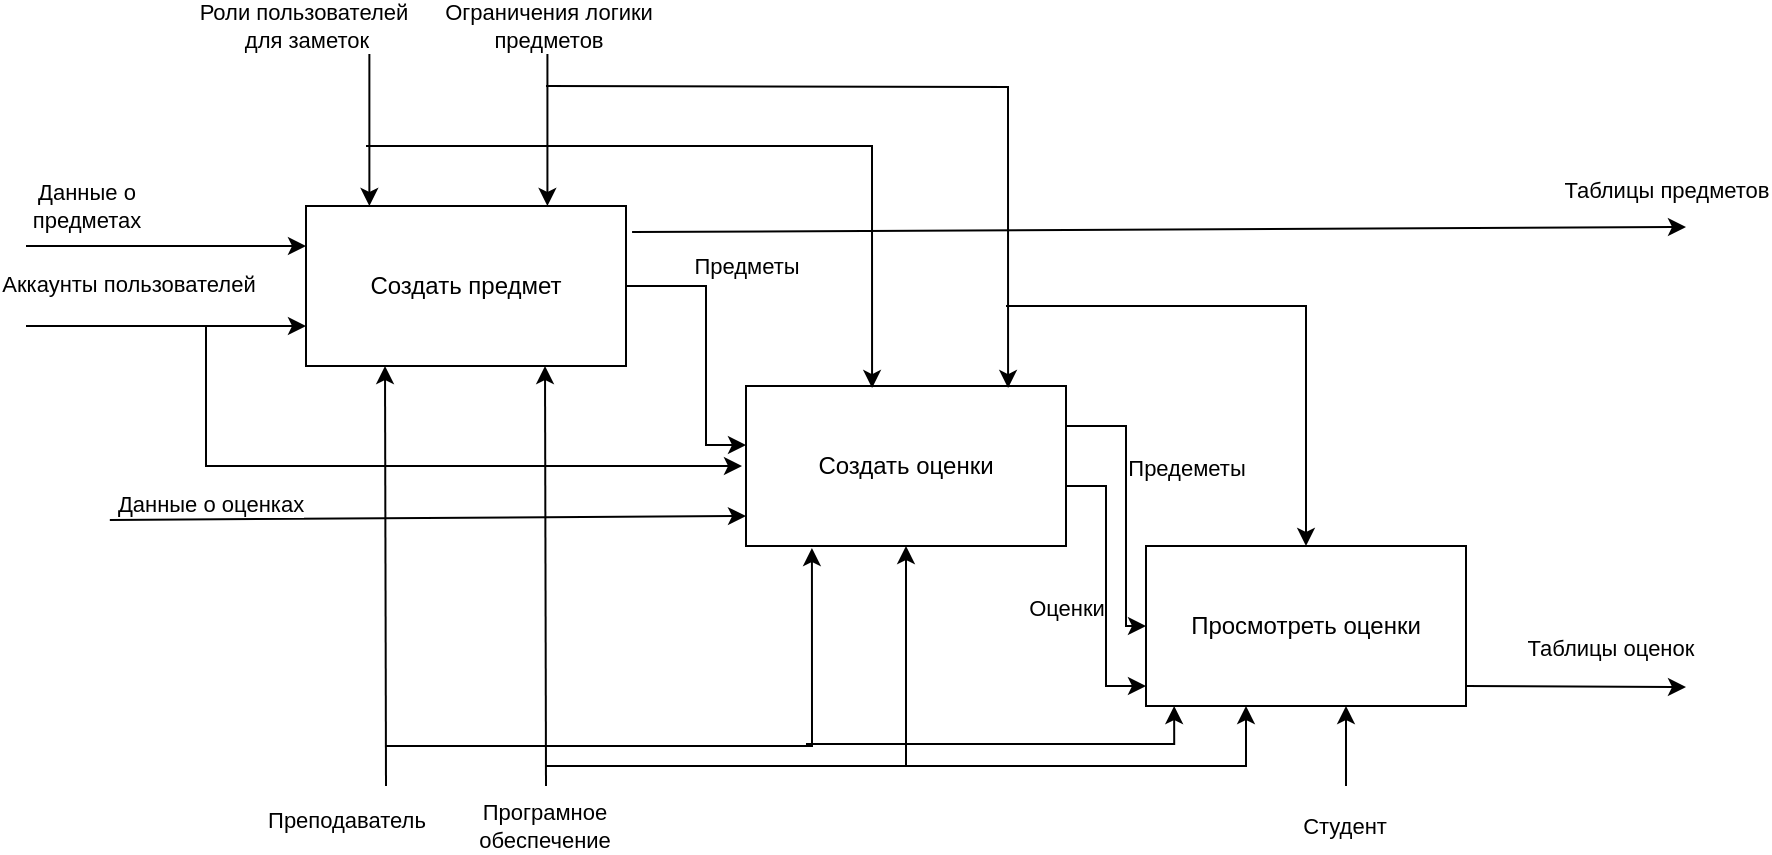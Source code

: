 <mxfile version="18.0.1" type="device"><diagram id="fAHvABZ0EM4rV_V7_U4Q" name="Page-1"><mxGraphModel dx="2202" dy="857" grid="1" gridSize="10" guides="1" tooltips="1" connect="1" arrows="1" fold="1" page="1" pageScale="1" pageWidth="1100" pageHeight="850" math="0" shadow="0"><root><mxCell id="0"/><mxCell id="1" parent="0"/><mxCell id="ST1EAoMBrcfzbudsEvQb-1" value="Создать оценки" style="rounded=0;whiteSpace=wrap;html=1;" parent="1" vertex="1"><mxGeometry x="360" y="360" width="160" height="80" as="geometry"/></mxCell><mxCell id="ST1EAoMBrcfzbudsEvQb-2" value="Просмотреть оценки" style="rounded=0;whiteSpace=wrap;html=1;" parent="1" vertex="1"><mxGeometry x="560" y="440" width="160" height="80" as="geometry"/></mxCell><mxCell id="ST1EAoMBrcfzbudsEvQb-3" value="" style="endArrow=classic;html=1;rounded=0;" parent="1" edge="1"><mxGeometry width="50" height="50" relative="1" as="geometry"><mxPoint x="171.69" y="190" as="sourcePoint"/><mxPoint x="171.69" y="270" as="targetPoint"/><Array as="points"><mxPoint x="170.71" y="190"/></Array></mxGeometry></mxCell><mxCell id="ST1EAoMBrcfzbudsEvQb-4" value="Роли пользователей&amp;nbsp;&lt;br&gt;для заметок" style="edgeLabel;html=1;align=center;verticalAlign=middle;resizable=0;points=[];" parent="ST1EAoMBrcfzbudsEvQb-3" vertex="1" connectable="0"><mxGeometry x="-0.391" y="1" relative="1" as="geometry"><mxPoint x="-32" y="-34" as="offset"/></mxGeometry></mxCell><mxCell id="ST1EAoMBrcfzbudsEvQb-5" value="" style="endArrow=classic;html=1;rounded=0;entryX=0.25;entryY=0;entryDx=0;entryDy=0;" parent="1" edge="1"><mxGeometry width="50" height="50" relative="1" as="geometry"><mxPoint x="260.71" y="190" as="sourcePoint"/><mxPoint x="260.71" y="270" as="targetPoint"/></mxGeometry></mxCell><mxCell id="ST1EAoMBrcfzbudsEvQb-6" value="Ограничения логики &lt;br&gt;предметов" style="edgeLabel;html=1;align=center;verticalAlign=middle;resizable=0;points=[];" parent="ST1EAoMBrcfzbudsEvQb-5" vertex="1" connectable="0"><mxGeometry x="-0.147" y="-2" relative="1" as="geometry"><mxPoint x="2" y="-44" as="offset"/></mxGeometry></mxCell><mxCell id="ST1EAoMBrcfzbudsEvQb-7" value="" style="endArrow=classic;html=1;rounded=0;entryX=0.5;entryY=0;entryDx=0;entryDy=0;edgeStyle=orthogonalEdgeStyle;" parent="1" target="ST1EAoMBrcfzbudsEvQb-2" edge="1"><mxGeometry width="50" height="50" relative="1" as="geometry"><mxPoint x="490" y="320" as="sourcePoint"/><mxPoint x="750" y="350" as="targetPoint"/><Array as="points"><mxPoint x="490" y="320"/><mxPoint x="640" y="320"/></Array></mxGeometry></mxCell><mxCell id="ST1EAoMBrcfzbudsEvQb-8" value="" style="endArrow=classic;html=1;rounded=0;entryX=0;entryY=0.5;entryDx=0;entryDy=0;exitX=1;exitY=0.5;exitDx=0;exitDy=0;edgeStyle=orthogonalEdgeStyle;" parent="1" source="mo6A66UwPAiBvvobN3tK-1" edge="1"><mxGeometry width="50" height="50" relative="1" as="geometry"><mxPoint x="220" y="389.5" as="sourcePoint"/><mxPoint x="360" y="389.5" as="targetPoint"/><Array as="points"><mxPoint x="340" y="310"/><mxPoint x="340" y="390"/></Array></mxGeometry></mxCell><mxCell id="ST1EAoMBrcfzbudsEvQb-9" value="Предметы" style="edgeLabel;html=1;align=center;verticalAlign=middle;resizable=0;points=[];" parent="ST1EAoMBrcfzbudsEvQb-8" vertex="1" connectable="0"><mxGeometry x="-0.829" y="-1" relative="1" as="geometry"><mxPoint x="48" y="-11" as="offset"/></mxGeometry></mxCell><mxCell id="ST1EAoMBrcfzbudsEvQb-10" value="" style="endArrow=classic;html=1;rounded=0;entryX=0.25;entryY=1;entryDx=0;entryDy=0;" parent="1" edge="1"><mxGeometry width="50" height="50" relative="1" as="geometry"><mxPoint x="180" y="560" as="sourcePoint"/><mxPoint x="179.5" y="350" as="targetPoint"/></mxGeometry></mxCell><mxCell id="ST1EAoMBrcfzbudsEvQb-11" value="Преподаватель" style="edgeLabel;html=1;align=center;verticalAlign=middle;resizable=0;points=[];" parent="ST1EAoMBrcfzbudsEvQb-10" vertex="1" connectable="0"><mxGeometry x="-0.32" y="1" relative="1" as="geometry"><mxPoint x="-19" y="88" as="offset"/></mxGeometry></mxCell><mxCell id="ST1EAoMBrcfzbudsEvQb-12" value="Програмное&lt;br&gt;обеспечение" style="endArrow=classic;html=1;rounded=0;entryX=0.75;entryY=1;entryDx=0;entryDy=0;" parent="1" edge="1"><mxGeometry x="-1" y="20" width="50" height="50" relative="1" as="geometry"><mxPoint x="260" y="560" as="sourcePoint"/><mxPoint x="259.5" y="350" as="targetPoint"/><mxPoint x="19" y="20" as="offset"/></mxGeometry></mxCell><mxCell id="ST1EAoMBrcfzbudsEvQb-13" value="" style="endArrow=classic;html=1;rounded=0;edgeStyle=orthogonalEdgeStyle;" parent="1" target="ST1EAoMBrcfzbudsEvQb-1" edge="1"><mxGeometry width="50" height="50" relative="1" as="geometry"><mxPoint x="260" y="550" as="sourcePoint"/><mxPoint x="750" y="350" as="targetPoint"/><Array as="points"><mxPoint x="440" y="550"/></Array></mxGeometry></mxCell><mxCell id="ST1EAoMBrcfzbudsEvQb-14" value="" style="endArrow=classic;html=1;rounded=0;entryX=0.206;entryY=1.013;entryDx=0;entryDy=0;edgeStyle=orthogonalEdgeStyle;entryPerimeter=0;" parent="1" target="ST1EAoMBrcfzbudsEvQb-1" edge="1"><mxGeometry width="50" height="50" relative="1" as="geometry"><mxPoint x="180" y="540" as="sourcePoint"/><mxPoint x="750" y="350" as="targetPoint"/><Array as="points"><mxPoint x="393" y="540"/></Array></mxGeometry></mxCell><mxCell id="ST1EAoMBrcfzbudsEvQb-15" value="" style="endArrow=classic;html=1;rounded=0;exitX=1.019;exitY=0.163;exitDx=0;exitDy=0;exitPerimeter=0;" parent="1" source="mo6A66UwPAiBvvobN3tK-1" edge="1"><mxGeometry width="50" height="50" relative="1" as="geometry"><mxPoint x="720" y="280.0" as="sourcePoint"/><mxPoint x="830" y="280.5" as="targetPoint"/></mxGeometry></mxCell><mxCell id="ST1EAoMBrcfzbudsEvQb-16" value="Таблицы предметов" style="edgeLabel;html=1;align=center;verticalAlign=middle;resizable=0;points=[];" parent="ST1EAoMBrcfzbudsEvQb-15" vertex="1" connectable="0"><mxGeometry x="0.2" y="1" relative="1" as="geometry"><mxPoint x="201" y="-19" as="offset"/></mxGeometry></mxCell><mxCell id="ST1EAoMBrcfzbudsEvQb-17" value="" style="endArrow=classic;html=1;rounded=0;exitX=1;exitY=0.5;exitDx=0;exitDy=0;entryX=0;entryY=0.5;entryDx=0;entryDy=0;edgeStyle=orthogonalEdgeStyle;" parent="1" source="ST1EAoMBrcfzbudsEvQb-1" target="ST1EAoMBrcfzbudsEvQb-2" edge="1"><mxGeometry width="50" height="50" relative="1" as="geometry"><mxPoint x="700" y="400" as="sourcePoint"/><mxPoint x="750" y="350" as="targetPoint"/><Array as="points"><mxPoint x="520" y="380"/><mxPoint x="550" y="380"/><mxPoint x="550" y="480"/></Array></mxGeometry></mxCell><mxCell id="ST1EAoMBrcfzbudsEvQb-18" value="Оценки" style="edgeLabel;html=1;align=center;verticalAlign=middle;resizable=0;points=[];" parent="ST1EAoMBrcfzbudsEvQb-17" vertex="1" connectable="0"><mxGeometry x="-0.283" y="-2" relative="1" as="geometry"><mxPoint x="-28" y="83" as="offset"/></mxGeometry></mxCell><mxCell id="mo6A66UwPAiBvvobN3tK-1" value="Создать предмет" style="rounded=0;whiteSpace=wrap;html=1;" parent="1" vertex="1"><mxGeometry x="140" y="270" width="160" height="80" as="geometry"/></mxCell><mxCell id="mo6A66UwPAiBvvobN3tK-5" value="" style="endArrow=classic;html=1;rounded=0;edgeStyle=orthogonalEdgeStyle;entryX=0.819;entryY=0.013;entryDx=0;entryDy=0;entryPerimeter=0;" parent="1" target="ST1EAoMBrcfzbudsEvQb-1" edge="1"><mxGeometry width="50" height="50" relative="1" as="geometry"><mxPoint x="260" y="210" as="sourcePoint"/><mxPoint x="390" y="210" as="targetPoint"/></mxGeometry></mxCell><mxCell id="mo6A66UwPAiBvvobN3tK-7" value="" style="endArrow=classic;html=1;rounded=0;edgeStyle=orthogonalEdgeStyle;entryX=0.394;entryY=0.013;entryDx=0;entryDy=0;entryPerimeter=0;" parent="1" target="ST1EAoMBrcfzbudsEvQb-1" edge="1"><mxGeometry width="50" height="50" relative="1" as="geometry"><mxPoint x="170" y="240" as="sourcePoint"/><mxPoint x="420" y="220" as="targetPoint"/><Array as="points"><mxPoint x="210" y="240"/><mxPoint x="423" y="240"/></Array></mxGeometry></mxCell><mxCell id="mo6A66UwPAiBvvobN3tK-33" value="" style="endArrow=classic;html=1;rounded=0;exitX=1;exitY=0.5;exitDx=0;exitDy=0;entryX=0;entryY=0.5;entryDx=0;entryDy=0;edgeStyle=orthogonalEdgeStyle;" parent="1" edge="1"><mxGeometry width="50" height="50" relative="1" as="geometry"><mxPoint x="520" y="430" as="sourcePoint"/><mxPoint x="560" y="510" as="targetPoint"/><Array as="points"><mxPoint x="520" y="410"/><mxPoint x="540" y="410"/><mxPoint x="540" y="510"/></Array></mxGeometry></mxCell><mxCell id="mo6A66UwPAiBvvobN3tK-34" value="Предеметы" style="edgeLabel;html=1;align=center;verticalAlign=middle;resizable=0;points=[];" parent="mo6A66UwPAiBvvobN3tK-33" vertex="1" connectable="0"><mxGeometry x="-0.283" y="-2" relative="1" as="geometry"><mxPoint x="42" y="-27" as="offset"/></mxGeometry></mxCell><mxCell id="mo6A66UwPAiBvvobN3tK-35" value="" style="endArrow=classic;html=1;rounded=0;edgeStyle=orthogonalEdgeStyle;" parent="1" edge="1"><mxGeometry x="-0.679" y="10" width="50" height="50" relative="1" as="geometry"><mxPoint x="90" y="330" as="sourcePoint"/><mxPoint x="358" y="400" as="targetPoint"/><Array as="points"><mxPoint x="90" y="400"/></Array><mxPoint as="offset"/></mxGeometry></mxCell><mxCell id="mo6A66UwPAiBvvobN3tK-36" value="" style="endArrow=classic;html=1;rounded=0;edgeStyle=orthogonalEdgeStyle;" parent="1" edge="1"><mxGeometry width="50" height="50" relative="1" as="geometry"><mxPoint x="430" y="550" as="sourcePoint"/><mxPoint x="610" y="520" as="targetPoint"/><Array as="points"><mxPoint x="610" y="550"/></Array></mxGeometry></mxCell><mxCell id="mo6A66UwPAiBvvobN3tK-37" value="" style="endArrow=classic;html=1;rounded=0;entryX=0.088;entryY=1;entryDx=0;entryDy=0;edgeStyle=orthogonalEdgeStyle;entryPerimeter=0;" parent="1" target="ST1EAoMBrcfzbudsEvQb-2" edge="1"><mxGeometry width="50" height="50" relative="1" as="geometry"><mxPoint x="390" y="538.96" as="sourcePoint"/><mxPoint x="602.96" y="440.0" as="targetPoint"/><Array as="points"><mxPoint x="574" y="539"/></Array></mxGeometry></mxCell><mxCell id="mo6A66UwPAiBvvobN3tK-40" value="Студент" style="endArrow=classic;html=1;rounded=0;entryX=0.75;entryY=1;entryDx=0;entryDy=0;" parent="1" edge="1"><mxGeometry x="-1" y="20" width="50" height="50" relative="1" as="geometry"><mxPoint x="660" y="560" as="sourcePoint"/><mxPoint x="660" y="520" as="targetPoint"/><mxPoint x="19" y="20" as="offset"/></mxGeometry></mxCell><mxCell id="mo6A66UwPAiBvvobN3tK-41" value="" style="endArrow=classic;html=1;rounded=0;exitX=1;exitY=0.357;exitDx=0;exitDy=0;exitPerimeter=0;" parent="1" edge="1"><mxGeometry width="50" height="50" relative="1" as="geometry"><mxPoint x="720" y="510" as="sourcePoint"/><mxPoint x="830" y="510.5" as="targetPoint"/></mxGeometry></mxCell><mxCell id="mo6A66UwPAiBvvobN3tK-42" value="Таблицы оценок" style="edgeLabel;html=1;align=center;verticalAlign=middle;resizable=0;points=[];" parent="mo6A66UwPAiBvvobN3tK-41" vertex="1" connectable="0"><mxGeometry x="0.2" y="1" relative="1" as="geometry"><mxPoint x="6" y="-19" as="offset"/></mxGeometry></mxCell><mxCell id="JagpNsZNzforRN9FzELw-1" value="Аккаунты пользователей" style="endArrow=classic;html=1;rounded=0;entryX=0;entryY=0.5;entryDx=0;entryDy=0;" edge="1" parent="1"><mxGeometry x="-0.269" y="21" width="50" height="50" relative="1" as="geometry"><mxPoint y="330" as="sourcePoint"/><mxPoint x="140" y="330" as="targetPoint"/><Array as="points"/><mxPoint as="offset"/></mxGeometry></mxCell><mxCell id="JagpNsZNzforRN9FzELw-2" value="Данные о&lt;br&gt;предметах" style="endArrow=classic;html=1;rounded=0;entryX=0;entryY=0.5;entryDx=0;entryDy=0;" edge="1" parent="1"><mxGeometry x="-0.571" y="20" width="50" height="50" relative="1" as="geometry"><mxPoint y="290" as="sourcePoint"/><mxPoint x="140" y="290" as="targetPoint"/><Array as="points"/><mxPoint as="offset"/></mxGeometry></mxCell><mxCell id="JagpNsZNzforRN9FzELw-3" value="Данные о оценках" style="endArrow=classic;html=1;rounded=0;entryX=-0.012;entryY=0.85;entryDx=0;entryDy=0;entryPerimeter=0;" edge="1" parent="1"><mxGeometry x="-0.685" y="8" width="50" height="50" relative="1" as="geometry"><mxPoint x="41.92" y="427" as="sourcePoint"/><mxPoint x="360.0" y="425" as="targetPoint"/><Array as="points"/><mxPoint as="offset"/></mxGeometry></mxCell></root></mxGraphModel></diagram></mxfile>